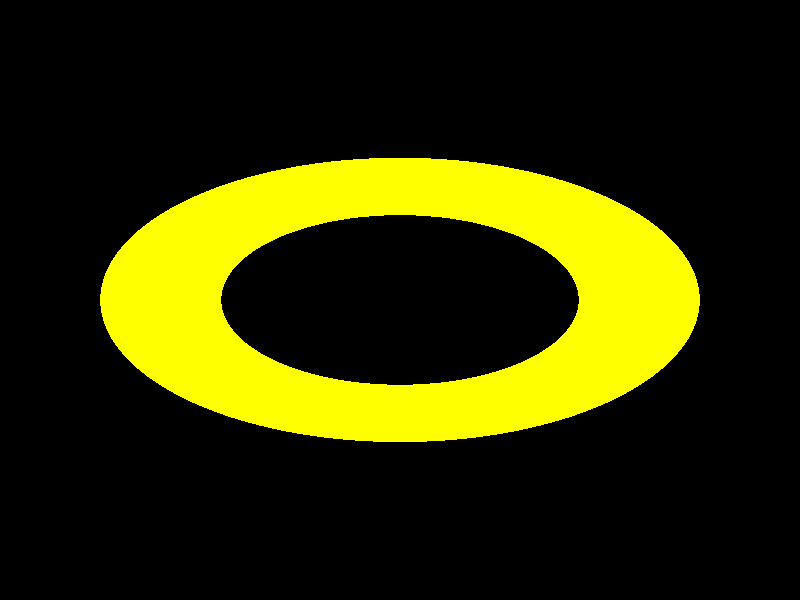 torus {
4
1
pigment { color rgb <1,1,0> }
rotate <-90,0,0>
}
camera {
up < 0, 2, 1 >
direction < 1,1,1>
right < 1, 0, 1 >
location < 0, 0.1, -25>
look_at < 0, 0, 0>
angle 30
}
light_source {
  <300,300,-1000>
  color rgb <1,1,0>
}
